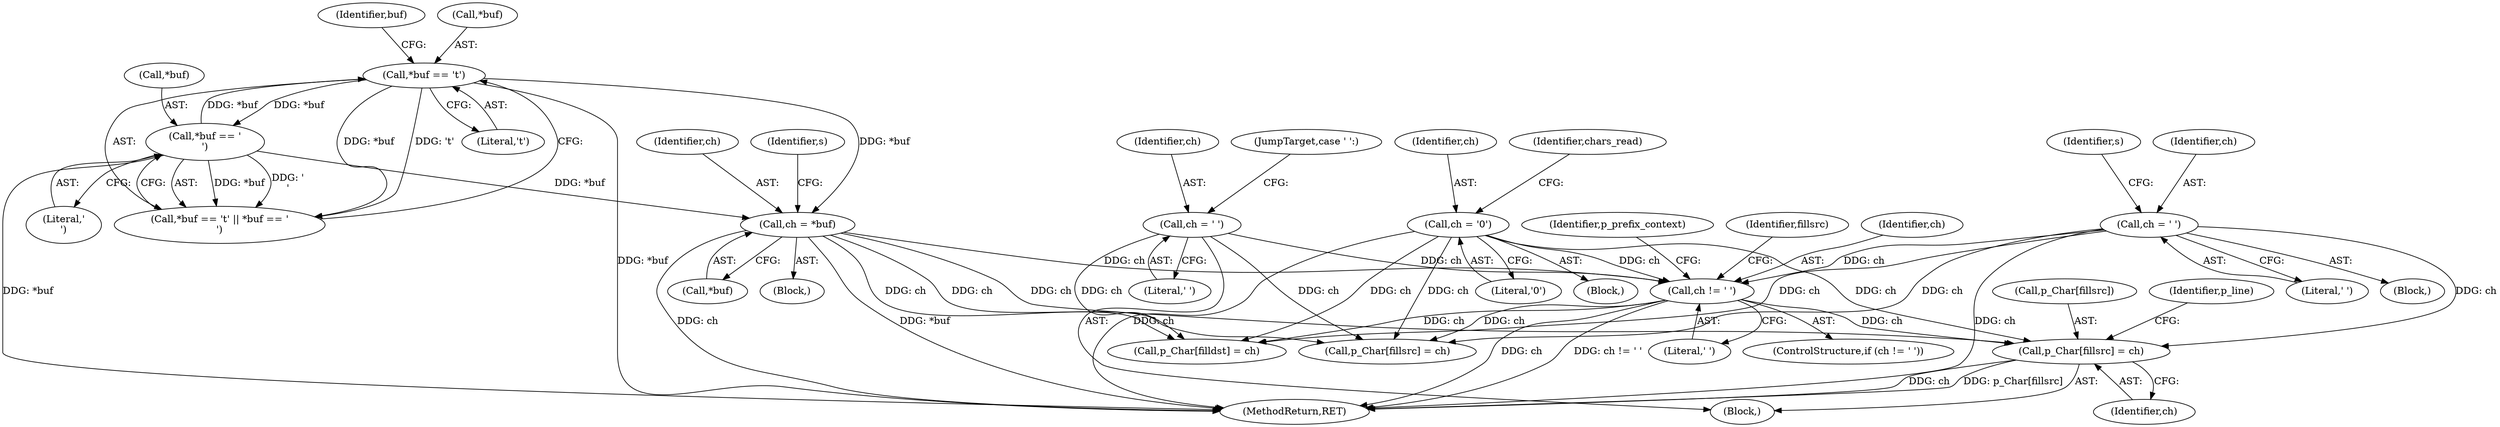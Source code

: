 digraph "0_savannah_0c08d7a902c6fdd49b704623a12d8d672ef18944@array" {
"1001984" [label="(Call,p_Char[fillsrc] = ch)"];
"1001915" [label="(Call,ch = ' ')"];
"1002134" [label="(Call,ch != ' ')"];
"1001554" [label="(Call,ch = '\0')"];
"1001925" [label="(Call,ch = *buf)"];
"1001906" [label="(Call,*buf == '\t')"];
"1001910" [label="(Call,*buf == '\n')"];
"1002002" [label="(Call,ch = ' ')"];
"1001545" [label="(Block,)"];
"1001927" [label="(Call,*buf)"];
"1001926" [label="(Identifier,ch)"];
"1001919" [label="(Identifier,s)"];
"1002772" [label="(MethodReturn,RET)"];
"1001554" [label="(Call,ch = '\0')"];
"1002111" [label="(Call,p_Char[filldst] = ch)"];
"1001915" [label="(Call,ch = ' ')"];
"1001917" [label="(Literal,' ')"];
"1001905" [label="(Call,*buf == '\t' || *buf == '\n')"];
"1001962" [label="(Block,)"];
"1002003" [label="(Identifier,ch)"];
"1001985" [label="(Call,p_Char[fillsrc])"];
"1002004" [label="(Literal,' ')"];
"1002002" [label="(Call,ch = ' ')"];
"1001930" [label="(Identifier,s)"];
"1001556" [label="(Literal,'\0')"];
"1002134" [label="(Call,ch != ' ')"];
"1001913" [label="(Literal,'\n')"];
"1001991" [label="(Identifier,p_line)"];
"1001916" [label="(Identifier,ch)"];
"1001555" [label="(Identifier,ch)"];
"1002133" [label="(ControlStructure,if (ch != ' '))"];
"1002005" [label="(JumpTarget,case ' ':)"];
"1001912" [label="(Identifier,buf)"];
"1001924" [label="(Block,)"];
"1002135" [label="(Identifier,ch)"];
"1001988" [label="(Identifier,ch)"];
"1001911" [label="(Call,*buf)"];
"1002140" [label="(Identifier,p_prefix_context)"];
"1001984" [label="(Call,p_Char[fillsrc] = ch)"];
"1001906" [label="(Call,*buf == '\t')"];
"1001910" [label="(Call,*buf == '\n')"];
"1001558" [label="(Identifier,chars_read)"];
"1001925" [label="(Call,ch = *buf)"];
"1001914" [label="(Block,)"];
"1001909" [label="(Literal,'\t')"];
"1001907" [label="(Call,*buf)"];
"1002037" [label="(Call,p_Char[fillsrc] = ch)"];
"1001863" [label="(Identifier,fillsrc)"];
"1002136" [label="(Literal,' ')"];
"1001984" -> "1001962"  [label="AST: "];
"1001984" -> "1001988"  [label="CFG: "];
"1001985" -> "1001984"  [label="AST: "];
"1001988" -> "1001984"  [label="AST: "];
"1001991" -> "1001984"  [label="CFG: "];
"1001984" -> "1002772"  [label="DDG: ch"];
"1001984" -> "1002772"  [label="DDG: p_Char[fillsrc]"];
"1001915" -> "1001984"  [label="DDG: ch"];
"1002134" -> "1001984"  [label="DDG: ch"];
"1001554" -> "1001984"  [label="DDG: ch"];
"1001925" -> "1001984"  [label="DDG: ch"];
"1001915" -> "1001914"  [label="AST: "];
"1001915" -> "1001917"  [label="CFG: "];
"1001916" -> "1001915"  [label="AST: "];
"1001917" -> "1001915"  [label="AST: "];
"1001919" -> "1001915"  [label="CFG: "];
"1001915" -> "1002772"  [label="DDG: ch"];
"1001915" -> "1002037"  [label="DDG: ch"];
"1001915" -> "1002111"  [label="DDG: ch"];
"1001915" -> "1002134"  [label="DDG: ch"];
"1002134" -> "1002133"  [label="AST: "];
"1002134" -> "1002136"  [label="CFG: "];
"1002135" -> "1002134"  [label="AST: "];
"1002136" -> "1002134"  [label="AST: "];
"1001863" -> "1002134"  [label="CFG: "];
"1002140" -> "1002134"  [label="CFG: "];
"1002134" -> "1002772"  [label="DDG: ch != ' '"];
"1002134" -> "1002772"  [label="DDG: ch"];
"1002134" -> "1002037"  [label="DDG: ch"];
"1002134" -> "1002111"  [label="DDG: ch"];
"1001554" -> "1002134"  [label="DDG: ch"];
"1001925" -> "1002134"  [label="DDG: ch"];
"1002002" -> "1002134"  [label="DDG: ch"];
"1001554" -> "1001545"  [label="AST: "];
"1001554" -> "1001556"  [label="CFG: "];
"1001555" -> "1001554"  [label="AST: "];
"1001556" -> "1001554"  [label="AST: "];
"1001558" -> "1001554"  [label="CFG: "];
"1001554" -> "1002772"  [label="DDG: ch"];
"1001554" -> "1002037"  [label="DDG: ch"];
"1001554" -> "1002111"  [label="DDG: ch"];
"1001925" -> "1001924"  [label="AST: "];
"1001925" -> "1001927"  [label="CFG: "];
"1001926" -> "1001925"  [label="AST: "];
"1001927" -> "1001925"  [label="AST: "];
"1001930" -> "1001925"  [label="CFG: "];
"1001925" -> "1002772"  [label="DDG: ch"];
"1001925" -> "1002772"  [label="DDG: *buf"];
"1001906" -> "1001925"  [label="DDG: *buf"];
"1001910" -> "1001925"  [label="DDG: *buf"];
"1001925" -> "1002037"  [label="DDG: ch"];
"1001925" -> "1002111"  [label="DDG: ch"];
"1001906" -> "1001905"  [label="AST: "];
"1001906" -> "1001909"  [label="CFG: "];
"1001907" -> "1001906"  [label="AST: "];
"1001909" -> "1001906"  [label="AST: "];
"1001912" -> "1001906"  [label="CFG: "];
"1001905" -> "1001906"  [label="CFG: "];
"1001906" -> "1002772"  [label="DDG: *buf"];
"1001906" -> "1001905"  [label="DDG: *buf"];
"1001906" -> "1001905"  [label="DDG: '\t'"];
"1001910" -> "1001906"  [label="DDG: *buf"];
"1001906" -> "1001910"  [label="DDG: *buf"];
"1001910" -> "1001905"  [label="AST: "];
"1001910" -> "1001913"  [label="CFG: "];
"1001911" -> "1001910"  [label="AST: "];
"1001913" -> "1001910"  [label="AST: "];
"1001905" -> "1001910"  [label="CFG: "];
"1001910" -> "1002772"  [label="DDG: *buf"];
"1001910" -> "1001905"  [label="DDG: *buf"];
"1001910" -> "1001905"  [label="DDG: '\n'"];
"1002002" -> "1001962"  [label="AST: "];
"1002002" -> "1002004"  [label="CFG: "];
"1002003" -> "1002002"  [label="AST: "];
"1002004" -> "1002002"  [label="AST: "];
"1002005" -> "1002002"  [label="CFG: "];
"1002002" -> "1002037"  [label="DDG: ch"];
"1002002" -> "1002111"  [label="DDG: ch"];
}
